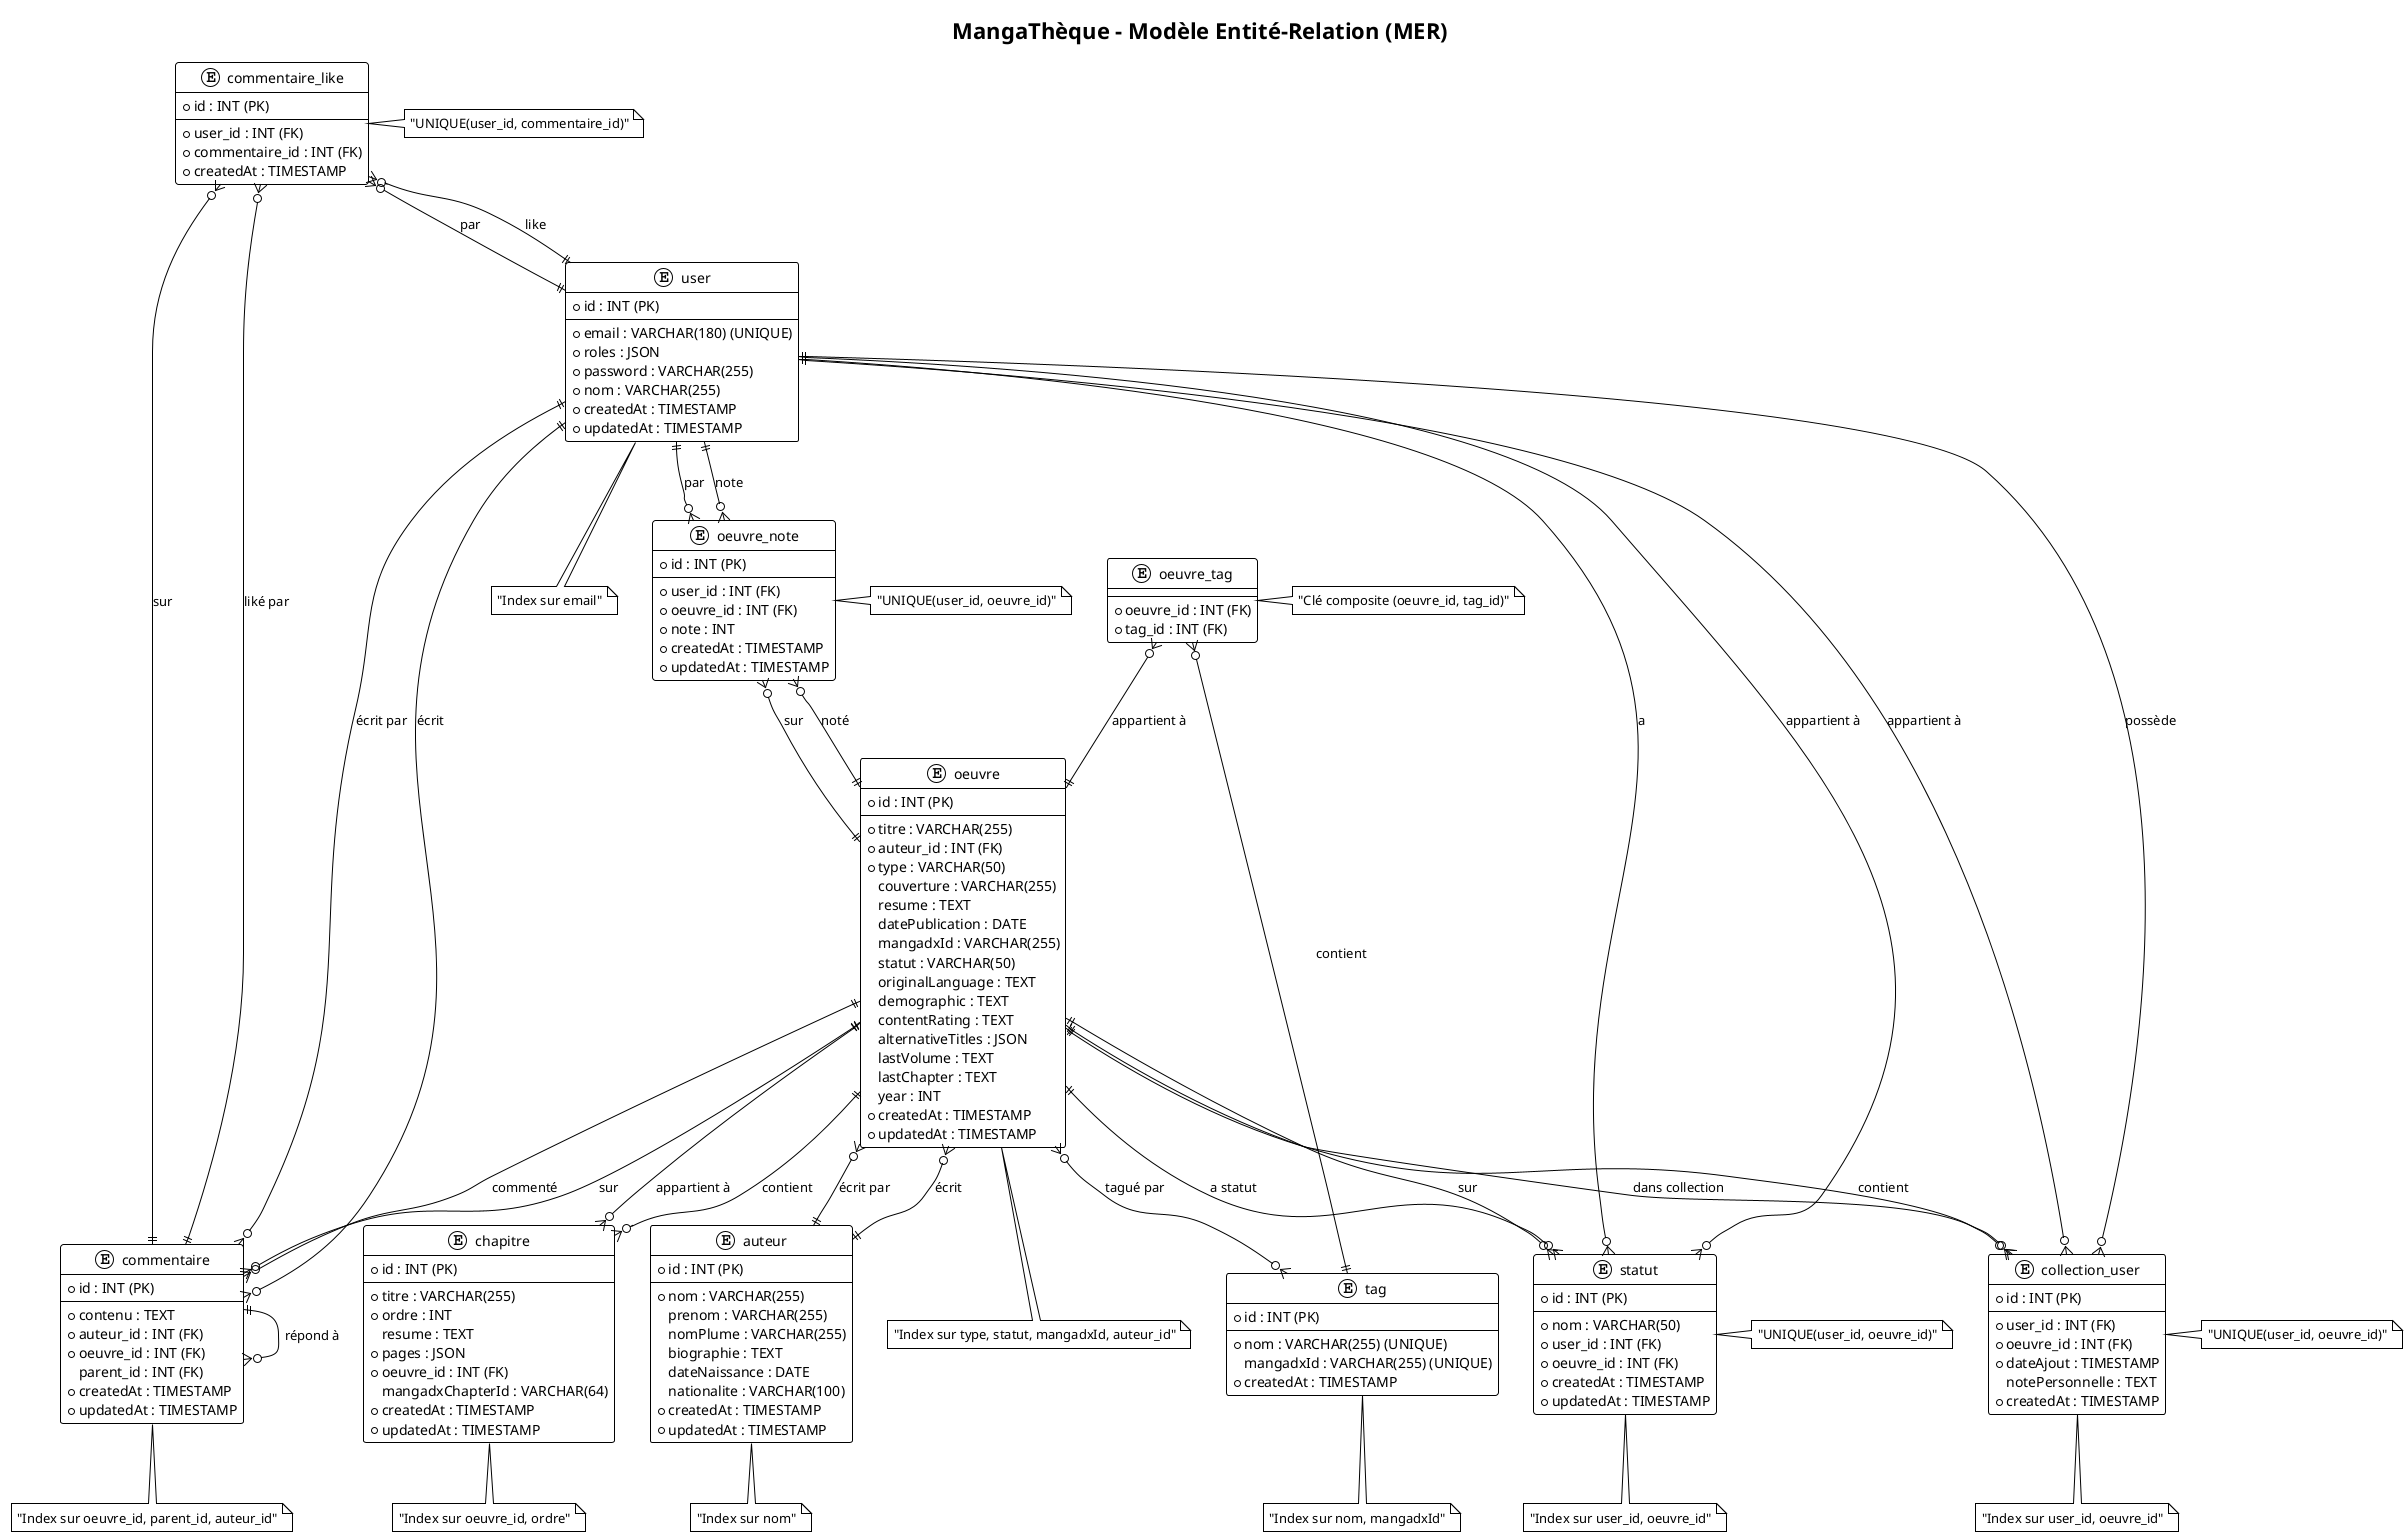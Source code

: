 @startuml MangaThèque - Modèle Entité-Relation (MER)

!theme plain
skinparam backgroundColor #FFFFFF
skinparam entityBackgroundColor #E3F2FD
skinparam entityBorderColor #1976D2
skinparam entityFontSize 11
skinparam entityFontName Arial
skinparam relationshipFontSize 10
skinparam relationshipFontName Arial

title MangaThèque - Modèle Entité-Relation (MER)

' ===== ENTITÉS =====

entity "user" {
  * id : INT (PK)
  --
  * email : VARCHAR(180) (UNIQUE)
  * roles : JSON
  * password : VARCHAR(255)
  * nom : VARCHAR(255)
  * createdAt : TIMESTAMP
  * updatedAt : TIMESTAMP
}

entity "auteur" {
  * id : INT (PK)
  --
  * nom : VARCHAR(255)
  prenom : VARCHAR(255)
  nomPlume : VARCHAR(255)
  biographie : TEXT
  dateNaissance : DATE
  nationalite : VARCHAR(100)
  * createdAt : TIMESTAMP
  * updatedAt : TIMESTAMP
}

entity "oeuvre" {
  * id : INT (PK)
  --
  * titre : VARCHAR(255)
  * auteur_id : INT (FK)
  * type : VARCHAR(50)
  couverture : VARCHAR(255)
  resume : TEXT
  datePublication : DATE
  mangadxId : VARCHAR(255)
  statut : VARCHAR(50)
  originalLanguage : TEXT
  demographic : TEXT
  contentRating : TEXT
  alternativeTitles : JSON
  lastVolume : TEXT
  lastChapter : TEXT
  year : INT
  * createdAt : TIMESTAMP
  * updatedAt : TIMESTAMP
}

entity "chapitre" {
  * id : INT (PK)
  --
  * titre : VARCHAR(255)
  * ordre : INT
  resume : TEXT
  * pages : JSON
  * oeuvre_id : INT (FK)
  mangadxChapterId : VARCHAR(64)
  * createdAt : TIMESTAMP
  * updatedAt : TIMESTAMP
}

entity "tag" {
  * id : INT (PK)
  --
  * nom : VARCHAR(255) (UNIQUE)
  mangadxId : VARCHAR(255) (UNIQUE)
  * createdAt : TIMESTAMP
}

entity "oeuvre_tag" {
  * oeuvre_id : INT (FK)
  * tag_id : INT (FK)
}

entity "collection_user" {
  * id : INT (PK)
  --
  * user_id : INT (FK)
  * oeuvre_id : INT (FK)
  * dateAjout : TIMESTAMP
  notePersonnelle : TEXT
  * createdAt : TIMESTAMP
}

entity "statut" {
  * id : INT (PK)
  --
  * nom : VARCHAR(50)
  * user_id : INT (FK)
  * oeuvre_id : INT (FK)
  * createdAt : TIMESTAMP
  * updatedAt : TIMESTAMP
}

entity "commentaire" {
  * id : INT (PK)
  --
  * contenu : TEXT
  * auteur_id : INT (FK)
  * oeuvre_id : INT (FK)
  parent_id : INT (FK)
  * createdAt : TIMESTAMP
  * updatedAt : TIMESTAMP
}

entity "commentaire_like" {
  * id : INT (PK)
  --
  * user_id : INT (FK)
  * commentaire_id : INT (FK)
  * createdAt : TIMESTAMP
}

entity "oeuvre_note" {
  * id : INT (PK)
  --
  * user_id : INT (FK)
  * oeuvre_id : INT (FK)
  * note : INT
  * createdAt : TIMESTAMP
  * updatedAt : TIMESTAMP
}

' ===== RELATIONS =====

' Relations One-to-Many
user ||--o{ collection_user : "possède"
user ||--o{ statut : "a"
user ||--o{ commentaire : "écrit"
user ||--o{ commentaire_like : "like"
user ||--o{ oeuvre_note : "note"

auteur ||--o{ oeuvre : "écrit"

oeuvre ||--o{ chapitre : "contient"
oeuvre ||--o{ collection_user : "dans collection"
oeuvre ||--o{ statut : "a statut"
oeuvre ||--o{ commentaire : "commenté"
oeuvre ||--o{ oeuvre_note : "noté"

commentaire ||--o{ commentaire : "répond à"
commentaire ||--o{ commentaire_like : "liké par"

' Relations Many-to-Many
oeuvre }o--o{ tag : "tagué par"
oeuvre_tag }o--|| oeuvre : "appartient à"
oeuvre_tag }o--|| tag : "contient"

' Relations Many-to-One
collection_user }o--|| user : "appartient à"
collection_user }o--|| oeuvre : "contient"

statut }o--|| user : "appartient à"
statut }o--|| oeuvre : "sur"

commentaire }o--|| user : "écrit par"
commentaire }o--|| oeuvre : "sur"

commentaire_like }o--|| user : "par"
commentaire_like }o--|| commentaire : "sur"

oeuvre_note }o--|| user : "par"
oeuvre_note }o--|| oeuvre : "sur"

chapitre }o--|| oeuvre : "appartient à"

oeuvre }o--|| auteur : "écrit par"

' ===== CONTRAINTES =====
note right of commentaire_like : "UNIQUE(user_id, commentaire_id)"
note right of oeuvre_note : "UNIQUE(user_id, oeuvre_id)"
note right of oeuvre_tag : "Clé composite (oeuvre_id, tag_id)"
note right of collection_user : "UNIQUE(user_id, oeuvre_id)"
note right of statut : "UNIQUE(user_id, oeuvre_id)"

' ===== INDEX SUGGESTIONS =====
note bottom of user : "Index sur email"
note bottom of oeuvre : "Index sur type, statut, mangadxId, auteur_id"
note bottom of chapitre : "Index sur oeuvre_id, ordre"
note bottom of commentaire : "Index sur oeuvre_id, parent_id, auteur_id"
note bottom of collection_user : "Index sur user_id, oeuvre_id"
note bottom of statut : "Index sur user_id, oeuvre_id"
note bottom of tag : "Index sur nom, mangadxId"
note bottom of auteur : "Index sur nom"

@enduml 